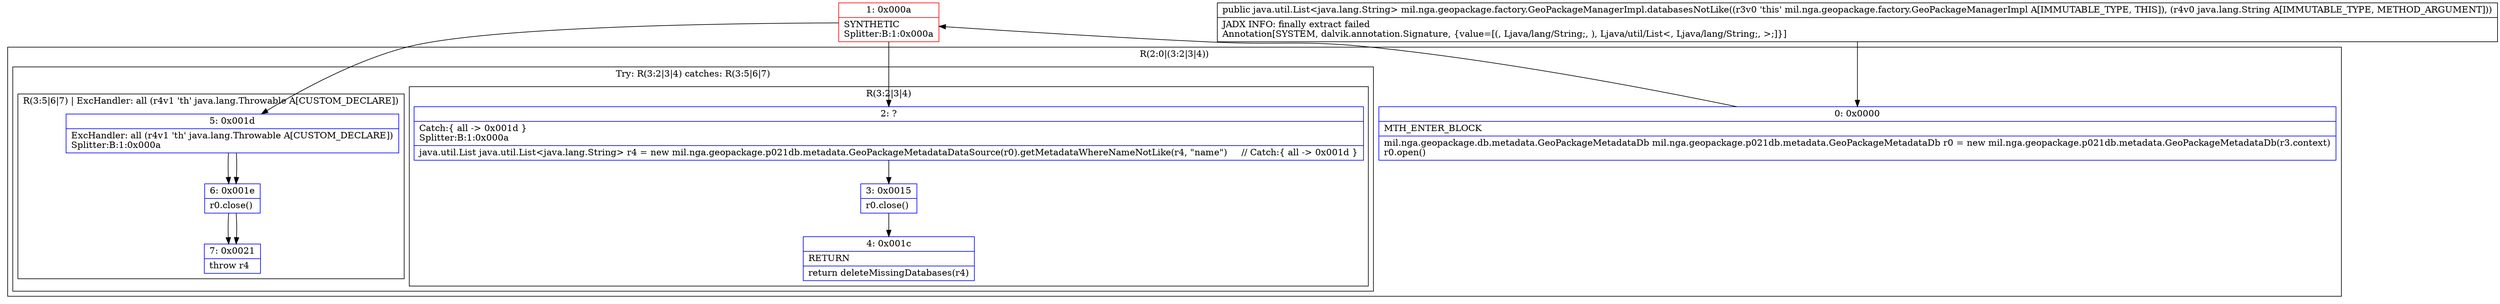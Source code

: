 digraph "CFG formil.nga.geopackage.factory.GeoPackageManagerImpl.databasesNotLike(Ljava\/lang\/String;)Ljava\/util\/List;" {
subgraph cluster_Region_78500406 {
label = "R(2:0|(3:2|3|4))";
node [shape=record,color=blue];
Node_0 [shape=record,label="{0\:\ 0x0000|MTH_ENTER_BLOCK\l|mil.nga.geopackage.db.metadata.GeoPackageMetadataDb mil.nga.geopackage.p021db.metadata.GeoPackageMetadataDb r0 = new mil.nga.geopackage.p021db.metadata.GeoPackageMetadataDb(r3.context)\lr0.open()\l}"];
subgraph cluster_TryCatchRegion_1032580744 {
label = "Try: R(3:2|3|4) catches: R(3:5|6|7)";
node [shape=record,color=blue];
subgraph cluster_Region_995874807 {
label = "R(3:2|3|4)";
node [shape=record,color=blue];
Node_2 [shape=record,label="{2\:\ ?|Catch:\{ all \-\> 0x001d \}\lSplitter:B:1:0x000a\l|java.util.List java.util.List\<java.lang.String\> r4 = new mil.nga.geopackage.p021db.metadata.GeoPackageMetadataDataSource(r0).getMetadataWhereNameNotLike(r4, \"name\")     \/\/ Catch:\{ all \-\> 0x001d \}\l}"];
Node_3 [shape=record,label="{3\:\ 0x0015|r0.close()\l}"];
Node_4 [shape=record,label="{4\:\ 0x001c|RETURN\l|return deleteMissingDatabases(r4)\l}"];
}
subgraph cluster_Region_1315877388 {
label = "R(3:5|6|7) | ExcHandler: all (r4v1 'th' java.lang.Throwable A[CUSTOM_DECLARE])\l";
node [shape=record,color=blue];
Node_5 [shape=record,label="{5\:\ 0x001d|ExcHandler: all (r4v1 'th' java.lang.Throwable A[CUSTOM_DECLARE])\lSplitter:B:1:0x000a\l}"];
Node_6 [shape=record,label="{6\:\ 0x001e|r0.close()\l}"];
Node_7 [shape=record,label="{7\:\ 0x0021|throw r4\l}"];
}
}
}
subgraph cluster_Region_1315877388 {
label = "R(3:5|6|7) | ExcHandler: all (r4v1 'th' java.lang.Throwable A[CUSTOM_DECLARE])\l";
node [shape=record,color=blue];
Node_5 [shape=record,label="{5\:\ 0x001d|ExcHandler: all (r4v1 'th' java.lang.Throwable A[CUSTOM_DECLARE])\lSplitter:B:1:0x000a\l}"];
Node_6 [shape=record,label="{6\:\ 0x001e|r0.close()\l}"];
Node_7 [shape=record,label="{7\:\ 0x0021|throw r4\l}"];
}
Node_1 [shape=record,color=red,label="{1\:\ 0x000a|SYNTHETIC\lSplitter:B:1:0x000a\l}"];
MethodNode[shape=record,label="{public java.util.List\<java.lang.String\> mil.nga.geopackage.factory.GeoPackageManagerImpl.databasesNotLike((r3v0 'this' mil.nga.geopackage.factory.GeoPackageManagerImpl A[IMMUTABLE_TYPE, THIS]), (r4v0 java.lang.String A[IMMUTABLE_TYPE, METHOD_ARGUMENT]))  | JADX INFO: finally extract failed\lAnnotation[SYSTEM, dalvik.annotation.Signature, \{value=[(, Ljava\/lang\/String;, ), Ljava\/util\/List\<, Ljava\/lang\/String;, \>;]\}]\l}"];
MethodNode -> Node_0;
Node_0 -> Node_1;
Node_2 -> Node_3;
Node_3 -> Node_4;
Node_5 -> Node_6;
Node_6 -> Node_7;
Node_5 -> Node_6;
Node_6 -> Node_7;
Node_1 -> Node_2;
Node_1 -> Node_5;
}


